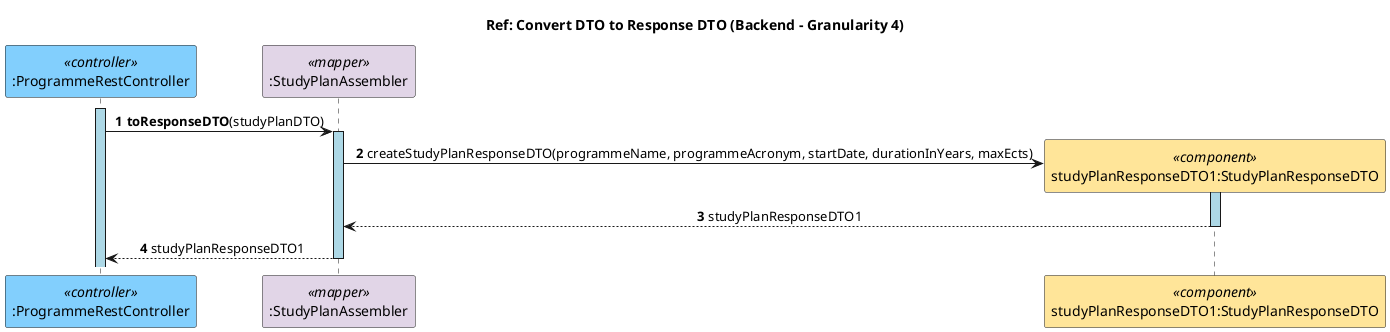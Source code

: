 @startuml
title Ref: Convert DTO to Response DTO (Backend - Granularity 4)
skinparam sequenceLifeLineBackgroundColor lightblue
skinparam sequenceMessageAlign center
autonumber

participant ":ProgrammeRestController" as ProgrammeRestController <<controller>> #82CFFD
participant ":StudyPlanAssembler" as StudyPlanAssembler <<mapper>> #E1D5E7
participant "studyPlanResponseDTO1:StudyPlanResponseDTO" as StudyPlanResponseDTO <<component>> #FFE599

activate ProgrammeRestController
ProgrammeRestController -> StudyPlanAssembler ++: **toResponseDTO**(studyPlanDTO)
StudyPlanAssembler -> StudyPlanResponseDTO **: createStudyPlanResponseDTO(programmeName, programmeAcronym, startDate, durationInYears, maxEcts)
activate StudyPlanResponseDTO
StudyPlanResponseDTO --> StudyPlanAssembler: studyPlanResponseDTO1
deactivate StudyPlanResponseDTO
StudyPlanAssembler --> ProgrammeRestController --: studyPlanResponseDTO1
@enduml